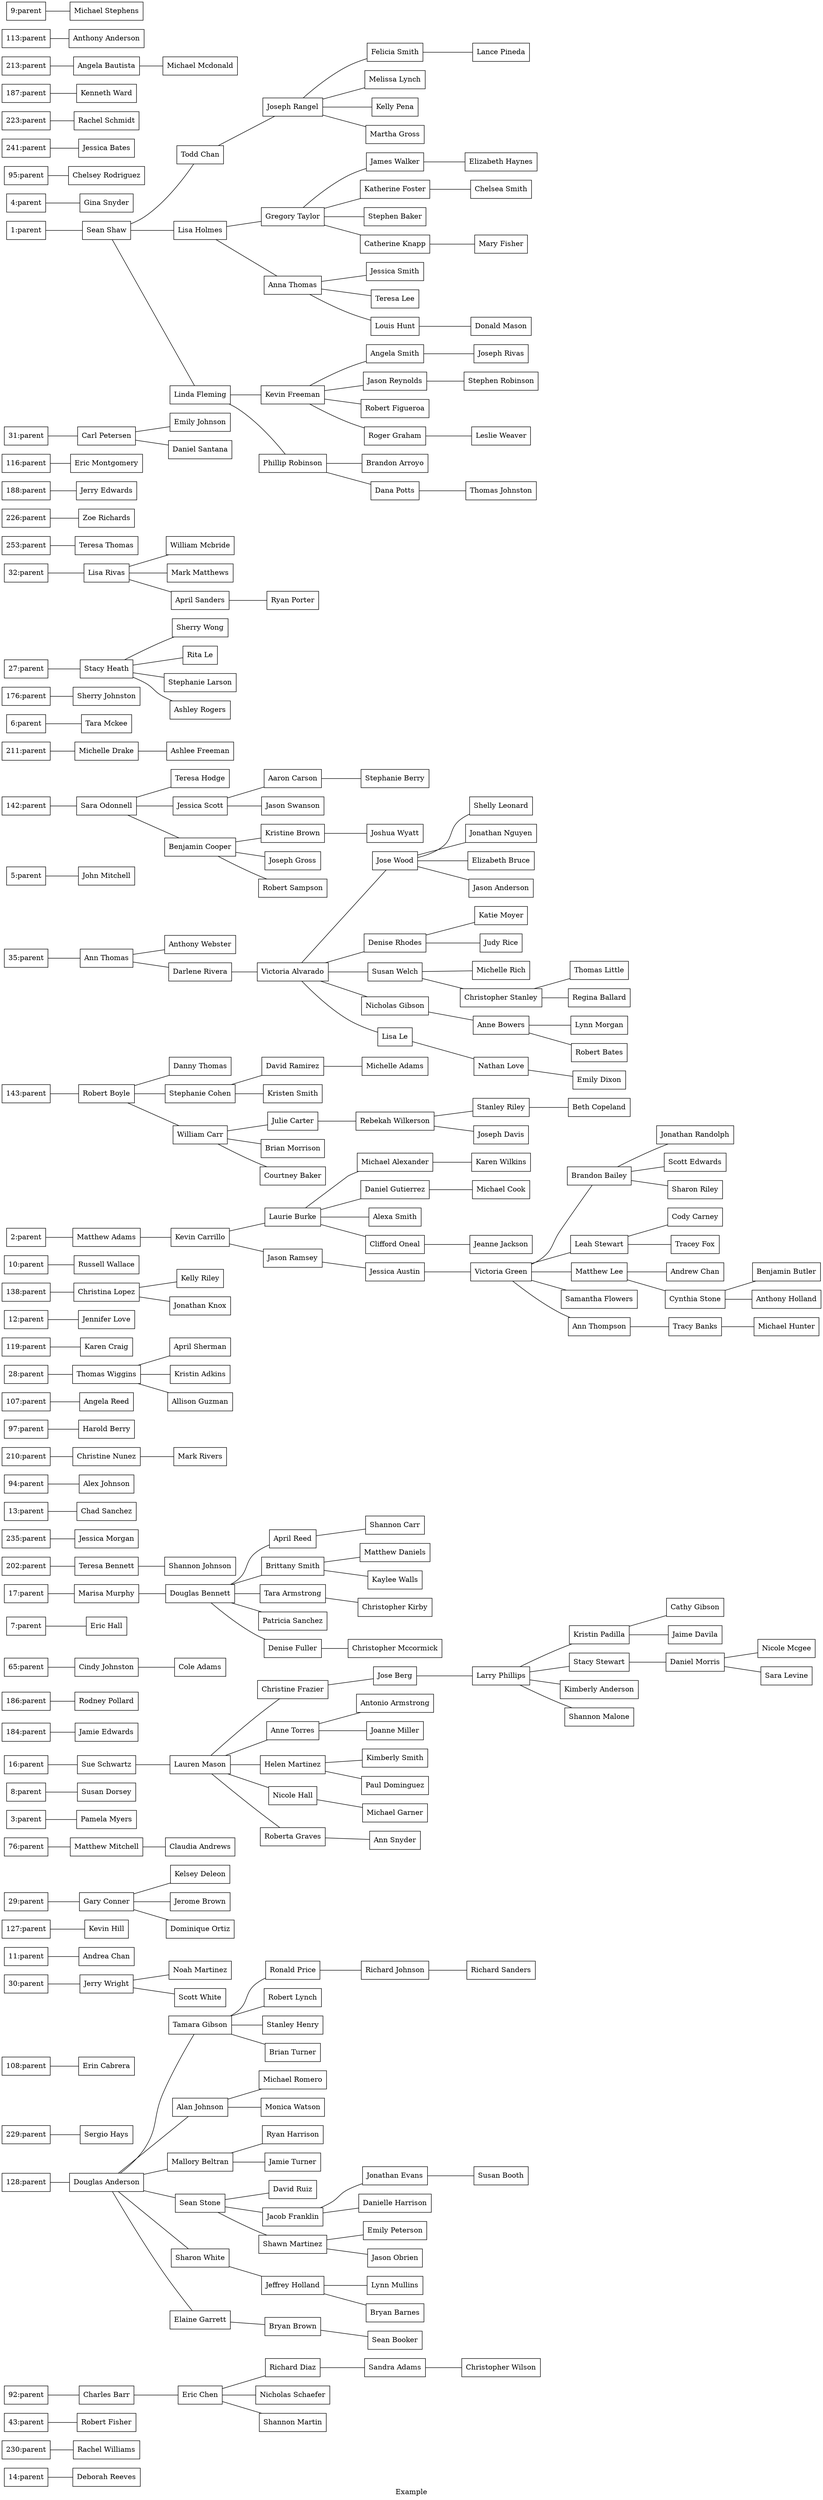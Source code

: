 digraph "family-tree" {
    label="Example";
    rankdir="LR";
    ratio="compress";
    node [shape="box"];
    edge [arrowhead="none"];
    subgraph "entities" {
        "14" [label="Deborah Reeves"];
        "14:parent";
        "230" [label="Rachel Williams"];
        "230:parent";
        "43" [label="Robert Fisher"];
        "43:parent";
        "132" [label="Eric Chen"];
        "148" [label="Richard Diaz"];
        "158" [label="Nicholas Schaefer"];
        "166" [label="Shannon Martin"];
        "201" [label="Sandra Adams"];
        "237" [label="Christopher Wilson"];
        "92" [label="Charles Barr"];
        "92:parent";
        "128" [label="Douglas Anderson"];
        "128:parent";
        "133" [label="Tamara Gibson"];
        "137" [label="Alan Johnson"];
        "139" [label="Mallory Beltran"];
        "144" [label="Sean Stone"];
        "149" [label="Ronald Price"];
        "153" [label="Michael Romero"];
        "154" [label="Sharon White"];
        "159" [label="Robert Lynch"];
        "162" [label="Elaine Garrett"];
        "167" [label="Stanley Henry"];
        "169" [label="Brian Turner"];
        "173" [label="Monica Watson"];
        "175" [label="Ryan Harrison"];
        "181" [label="David Ruiz"];
        "189" [label="Jamie Turner"];
        "194" [label="Jacob Franklin"];
        "197" [label="Shawn Martinez"];
        "203" [label="Richard Johnson"];
        "204" [label="Jeffrey Holland"];
        "206" [label="Bryan Brown"];
        "214" [label="Jonathan Evans"];
        "217" [label="Emily Peterson"];
        "224" [label="Danielle Harrison"];
        "232" [label="Jason Obrien"];
        "239" [label="Richard Sanders"];
        "240" [label="Lynn Mullins"];
        "243" [label="Bryan Barnes"];
        "245" [label="Sean Booker"];
        "254" [label="Susan Booth"];
        "229" [label="Sergio Hays"];
        "229:parent";
        "108" [label="Erin Cabrera"];
        "108:parent";
        "30" [label="Jerry Wright"];
        "30:parent";
        "58" [label="Noah Martinez"];
        "82" [label="Scott White"];
        "11" [label="Andrea Chan"];
        "11:parent";
        "127" [label="Kevin Hill"];
        "127:parent";
        "29" [label="Gary Conner"];
        "29:parent";
        "46" [label="Kelsey Deleon"];
        "57" [label="Jerome Brown"];
        "81" [label="Dominique Ortiz"];
        "122" [label="Claudia Andrews"];
        "76" [label="Matthew Mitchell"];
        "76:parent";
        "3" [label="Pamela Myers"];
        "3:parent";
        "8" [label="Susan Dorsey"];
        "8:parent";
        "101" [label="Antonio Armstrong"];
        "103" [label="Joanne Miller"];
        "105" [label="Kimberly Smith"];
        "112" [label="Paul Dominguez"];
        "114" [label="Michael Garner"];
        "117" [label="Ann Snyder"];
        "131" [label="Larry Phillips"];
        "136" [label="Kristin Padilla"];
        "147" [label="Stacy Stewart"];
        "152" [label="Cathy Gibson"];
        "157" [label="Kimberly Anderson"];
        "16" [label="Sue Schwartz"];
        "165" [label="Shannon Malone"];
        "16:parent";
        "172" [label="Jaime Davila"];
        "200" [label="Daniel Morris"];
        "21" [label="Lauren Mason"];
        "220" [label="Nicole Mcgee"];
        "236" [label="Sara Levine"];
        "37" [label="Christine Frazier"];
        "47" [label="Anne Torres"];
        "49" [label="Helen Martinez"];
        "64" [label="Nicole Hall"];
        "72" [label="Roberta Graves"];
        "91" [label="Jose Berg"];
        "184" [label="Jamie Edwards"];
        "184:parent";
        "186" [label="Rodney Pollard"];
        "186:parent";
        "115" [label="Cole Adams"];
        "65" [label="Cindy Johnston"];
        "65:parent";
        "7" [label="Eric Hall"];
        "7:parent";
        "102" [label="Matthew Daniels"];
        "104" [label="Kaylee Walls"];
        "106" [label="Christopher Kirby"];
        "118" [label="Christopher Mccormick"];
        "17" [label="Marisa Murphy"];
        "17:parent";
        "22" [label="Douglas Bennett"];
        "38" [label="April Reed"];
        "48" [label="Brittany Smith"];
        "50" [label="Tara Armstrong"];
        "66" [label="Patricia Sanchez"];
        "73" [label="Denise Fuller"];
        "93" [label="Shannon Carr"];
        "202" [label="Teresa Bennett"];
        "202:parent";
        "238" [label="Shannon Johnson"];
        "235" [label="Jessica Morgan"];
        "235:parent";
        "13" [label="Chad Sanchez"];
        "13:parent";
        "94" [label="Alex Johnson"];
        "94:parent";
        "210" [label="Christine Nunez"];
        "210:parent";
        "249" [label="Mark Rivers"];
        "97" [label="Harold Berry"];
        "97:parent";
        "107" [label="Angela Reed"];
        "107:parent";
        "28" [label="Thomas Wiggins"];
        "28:parent";
        "45" [label="April Sherman"];
        "56" [label="Kristin Adkins"];
        "80" [label="Allison Guzman"];
        "119" [label="Karen Craig"];
        "119:parent";
        "12" [label="Jennifer Love"];
        "12:parent";
        "138" [label="Christina Lopez"];
        "138:parent";
        "174" [label="Kelly Riley"];
        "185" [label="Jonathan Knox"];
        "10" [label="Russell Wallace"];
        "10:parent";
        "111" [label="Michael Cook"];
        "123" [label="Jeanne Jackson"];
        "130" [label="Victoria Green"];
        "135" [label="Brandon Bailey"];
        "141" [label="Leah Stewart"];
        "146" [label="Matthew Lee"];
        "151" [label="Jonathan Randolph"];
        "156" [label="Samantha Flowers"];
        "161" [label="Scott Edwards"];
        "164" [label="Ann Thompson"];
        "171" [label="Sharon Riley"];
        "178" [label="Cody Carney"];
        "183" [label="Andrew Chan"];
        "191" [label="Tracey Fox"];
        "199" [label="Cynthia Stone"];
        "2" [label="Matthew Adams"];
        "20" [label="Kevin Carrillo"];
        "208" [label="Tracy Banks"];
        "219" [label="Benjamin Butler"];
        "234" [label="Anthony Holland"];
        "247" [label="Michael Hunter"];
        "25" [label="Laurie Burke"];
        "2:parent";
        "36" [label="Jason Ramsey"];
        "41" [label="Michael Alexander"];
        "53" [label="Daniel Gutierrez"];
        "69" [label="Alexa Smith"];
        "77" [label="Clifford Oneal"];
        "90" [label="Jessica Austin"];
        "99" [label="Karen Wilkins"];
        "143" [label="Robert Boyle"];
        "143:parent";
        "180" [label="Danny Thomas"];
        "193" [label="Stephanie Cohen"];
        "196" [label="William Carr"];
        "212" [label="David Ramirez"];
        "216" [label="Julie Carter"];
        "222" [label="Kristen Smith"];
        "227" [label="Brian Morrison"];
        "231" [label="Courtney Baker"];
        "251" [label="Michelle Adams"];
        "256" [label="Rebekah Wilkerson"];
        "257" [label="Stanley Riley"];
        "258" [label="Joseph Davis"];
        "259" [label="Beth Copeland"];
        "129" [label="Victoria Alvarado"];
        "134" [label="Jose Wood"];
        "140" [label="Denise Rhodes"];
        "145" [label="Susan Welch"];
        "150" [label="Shelly Leonard"];
        "155" [label="Nicholas Gibson"];
        "160" [label="Jonathan Nguyen"];
        "163" [label="Lisa Le"];
        "168" [label="Elizabeth Bruce"];
        "170" [label="Jason Anderson"];
        "177" [label="Katie Moyer"];
        "182" [label="Michelle Rich"];
        "190" [label="Judy Rice"];
        "198" [label="Christopher Stanley"];
        "205" [label="Anne Bowers"];
        "207" [label="Nathan Love"];
        "218" [label="Thomas Little"];
        "233" [label="Regina Ballard"];
        "242" [label="Lynn Morgan"];
        "244" [label="Robert Bates"];
        "246" [label="Emily Dixon"];
        "35" [label="Ann Thomas"];
        "35:parent";
        "63" [label="Anthony Webster"];
        "89" [label="Darlene Rivera"];
        "5" [label="John Mitchell"];
        "5:parent";
        "142" [label="Sara Odonnell"];
        "142:parent";
        "179" [label="Teresa Hodge"];
        "192" [label="Jessica Scott"];
        "195" [label="Benjamin Cooper"];
        "209" [label="Aaron Carson"];
        "215" [label="Kristine Brown"];
        "221" [label="Jason Swanson"];
        "225" [label="Joseph Gross"];
        "228" [label="Robert Sampson"];
        "248" [label="Stephanie Berry"];
        "255" [label="Joshua Wyatt"];
        "211" [label="Michelle Drake"];
        "211:parent";
        "250" [label="Ashlee Freeman"];
        "6" [label="Tara Mckee"];
        "6:parent";
        "176" [label="Sherry Johnston"];
        "176:parent";
        "27" [label="Stacy Heath"];
        "27:parent";
        "44" [label="Sherry Wong"];
        "55" [label="Rita Le"];
        "71" [label="Stephanie Larson"];
        "79" [label="Ashley Rogers"];
        "124" [label="Ryan Porter"];
        "32" [label="Lisa Rivas"];
        "32:parent";
        "60" [label="William Mcbride"];
        "84" [label="Mark Matthews"];
        "86" [label="April Sanders"];
        "253" [label="Teresa Thomas"];
        "253:parent";
        "226" [label="Zoe Richards"];
        "226:parent";
        "188" [label="Jerry Edwards"];
        "188:parent";
        "116" [label="Eric Montgomery"];
        "116:parent";
        "31" [label="Carl Petersen"];
        "31:parent";
        "59" [label="Emily Johnson"];
        "83" [label="Daniel Santana"];
        "1" [label="Sean Shaw"];
        "100" [label="Lance Pineda"];
        "109" [label="Chelsea Smith"];
        "110" [label="Stephen Robinson"];
        "120" [label="Mary Fisher"];
        "121" [label="Leslie Weaver"];
        "125" [label="Donald Mason"];
        "126" [label="Thomas Johnston"];
        "15" [label="Todd Chan"];
        "18" [label="Lisa Holmes"];
        "19" [label="Linda Fleming"];
        "1:parent";
        "23" [label="Gregory Taylor"];
        "24" [label="Kevin Freeman"];
        "26" [label="Joseph Rangel"];
        "33" [label="Anna Thomas"];
        "34" [label="Phillip Robinson"];
        "39" [label="James Walker"];
        "40" [label="Angela Smith"];
        "42" [label="Felicia Smith"];
        "51" [label="Katherine Foster"];
        "52" [label="Jason Reynolds"];
        "54" [label="Melissa Lynch"];
        "61" [label="Jessica Smith"];
        "62" [label="Brandon Arroyo"];
        "67" [label="Stephen Baker"];
        "68" [label="Robert Figueroa"];
        "70" [label="Kelly Pena"];
        "74" [label="Catherine Knapp"];
        "75" [label="Roger Graham"];
        "78" [label="Martha Gross"];
        "85" [label="Teresa Lee"];
        "87" [label="Louis Hunt"];
        "88" [label="Dana Potts"];
        "96" [label="Elizabeth Haynes"];
        "98" [label="Joseph Rivas"];
        "4" [label="Gina Snyder"];
        "4:parent";
        "95" [label="Chelsey Rodriguez"];
        "95:parent";
        "241" [label="Jessica Bates"];
        "241:parent";
        "223" [label="Rachel Schmidt"];
        "223:parent";
        "187" [label="Kenneth Ward"];
        "187:parent";
        "213" [label="Angela Bautista"];
        "213:parent";
        "252" [label="Michael Mcdonald"];
        "113" [label="Anthony Anderson"];
        "113:parent";
        "9" [label="Michael Stephens"];
        "9:parent";
        "1" -> "15";
        "1" -> "18";
        "1" -> "19";
        "107:parent" -> "107";
        "108:parent" -> "108";
        "10:parent" -> "10";
        "113:parent" -> "113";
        "116:parent" -> "116";
        "119:parent" -> "119";
        "11:parent" -> "11";
        "127:parent" -> "127";
        "128" -> "133";
        "128" -> "137";
        "128" -> "139";
        "128" -> "144";
        "128" -> "154";
        "128" -> "162";
        "128:parent" -> "128";
        "129" -> "134";
        "129" -> "140";
        "129" -> "145";
        "129" -> "155";
        "129" -> "163";
        "12:parent" -> "12";
        "130" -> "135";
        "130" -> "141";
        "130" -> "146";
        "130" -> "156";
        "130" -> "164";
        "131" -> "136";
        "131" -> "147";
        "131" -> "157";
        "131" -> "165";
        "132" -> "148";
        "132" -> "158";
        "132" -> "166";
        "133" -> "149";
        "133" -> "159";
        "133" -> "167";
        "133" -> "169";
        "134" -> "150";
        "134" -> "160";
        "134" -> "168";
        "134" -> "170";
        "135" -> "151";
        "135" -> "161";
        "135" -> "171";
        "136" -> "152";
        "136" -> "172";
        "137" -> "153";
        "137" -> "173";
        "138" -> "174";
        "138" -> "185";
        "138:parent" -> "138";
        "139" -> "175";
        "139" -> "189";
        "13:parent" -> "13";
        "140" -> "177";
        "140" -> "190";
        "141" -> "178";
        "141" -> "191";
        "142" -> "179";
        "142" -> "192";
        "142" -> "195";
        "142:parent" -> "142";
        "143" -> "180";
        "143" -> "193";
        "143" -> "196";
        "143:parent" -> "143";
        "144" -> "181";
        "144" -> "194";
        "144" -> "197";
        "145" -> "182";
        "145" -> "198";
        "146" -> "183";
        "146" -> "199";
        "147" -> "200";
        "148" -> "201";
        "149" -> "203";
        "14:parent" -> "14";
        "15" -> "26";
        "154" -> "204";
        "155" -> "205";
        "16" -> "21";
        "162" -> "206";
        "163" -> "207";
        "164" -> "208";
        "16:parent" -> "16";
        "17" -> "22";
        "176:parent" -> "176";
        "17:parent" -> "17";
        "18" -> "23";
        "18" -> "33";
        "184:parent" -> "184";
        "186:parent" -> "186";
        "187:parent" -> "187";
        "188:parent" -> "188";
        "19" -> "24";
        "19" -> "34";
        "192" -> "209";
        "192" -> "221";
        "193" -> "212";
        "193" -> "222";
        "194" -> "214";
        "194" -> "224";
        "195" -> "215";
        "195" -> "225";
        "195" -> "228";
        "196" -> "216";
        "196" -> "227";
        "196" -> "231";
        "197" -> "217";
        "197" -> "232";
        "198" -> "218";
        "198" -> "233";
        "199" -> "219";
        "199" -> "234";
        "1:parent" -> "1";
        "2" -> "20";
        "20" -> "25";
        "20" -> "36";
        "200" -> "220";
        "200" -> "236";
        "201" -> "237";
        "202" -> "238";
        "202:parent" -> "202";
        "203" -> "239";
        "204" -> "240";
        "204" -> "243";
        "205" -> "242";
        "205" -> "244";
        "206" -> "245";
        "207" -> "246";
        "208" -> "247";
        "209" -> "248";
        "21" -> "37";
        "21" -> "47";
        "21" -> "49";
        "21" -> "64";
        "21" -> "72";
        "210" -> "249";
        "210:parent" -> "210";
        "211" -> "250";
        "211:parent" -> "211";
        "212" -> "251";
        "213" -> "252";
        "213:parent" -> "213";
        "214" -> "254";
        "215" -> "255";
        "216" -> "256";
        "22" -> "38";
        "22" -> "48";
        "22" -> "50";
        "22" -> "66";
        "22" -> "73";
        "223:parent" -> "223";
        "226:parent" -> "226";
        "229:parent" -> "229";
        "23" -> "39";
        "23" -> "51";
        "23" -> "67";
        "23" -> "74";
        "230:parent" -> "230";
        "235:parent" -> "235";
        "24" -> "40";
        "24" -> "52";
        "24" -> "68";
        "24" -> "75";
        "241:parent" -> "241";
        "25" -> "41";
        "25" -> "53";
        "25" -> "69";
        "25" -> "77";
        "253:parent" -> "253";
        "256" -> "257";
        "256" -> "258";
        "257" -> "259";
        "26" -> "42";
        "26" -> "54";
        "26" -> "70";
        "26" -> "78";
        "27" -> "44";
        "27" -> "55";
        "27" -> "71";
        "27" -> "79";
        "27:parent" -> "27";
        "28" -> "45";
        "28" -> "56";
        "28" -> "80";
        "28:parent" -> "28";
        "29" -> "46";
        "29" -> "57";
        "29" -> "81";
        "29:parent" -> "29";
        "2:parent" -> "2";
        "30" -> "58";
        "30" -> "82";
        "30:parent" -> "30";
        "31" -> "59";
        "31" -> "83";
        "31:parent" -> "31";
        "32" -> "60";
        "32" -> "84";
        "32" -> "86";
        "32:parent" -> "32";
        "33" -> "61";
        "33" -> "85";
        "33" -> "87";
        "34" -> "62";
        "34" -> "88";
        "35" -> "63";
        "35" -> "89";
        "35:parent" -> "35";
        "36" -> "90";
        "37" -> "91";
        "38" -> "93";
        "39" -> "96";
        "3:parent" -> "3";
        "40" -> "98";
        "41" -> "99";
        "42" -> "100";
        "43:parent" -> "43";
        "47" -> "101";
        "47" -> "103";
        "48" -> "102";
        "48" -> "104";
        "49" -> "105";
        "49" -> "112";
        "4:parent" -> "4";
        "50" -> "106";
        "51" -> "109";
        "52" -> "110";
        "53" -> "111";
        "5:parent" -> "5";
        "64" -> "114";
        "65" -> "115";
        "65:parent" -> "65";
        "6:parent" -> "6";
        "72" -> "117";
        "73" -> "118";
        "74" -> "120";
        "75" -> "121";
        "76" -> "122";
        "76:parent" -> "76";
        "77" -> "123";
        "7:parent" -> "7";
        "86" -> "124";
        "87" -> "125";
        "88" -> "126";
        "89" -> "129";
        "8:parent" -> "8";
        "90" -> "130";
        "91" -> "131";
        "92" -> "132";
        "92:parent" -> "92";
        "94:parent" -> "94";
        "95:parent" -> "95";
        "97:parent" -> "97";
        "9:parent" -> "9";
    }
}
